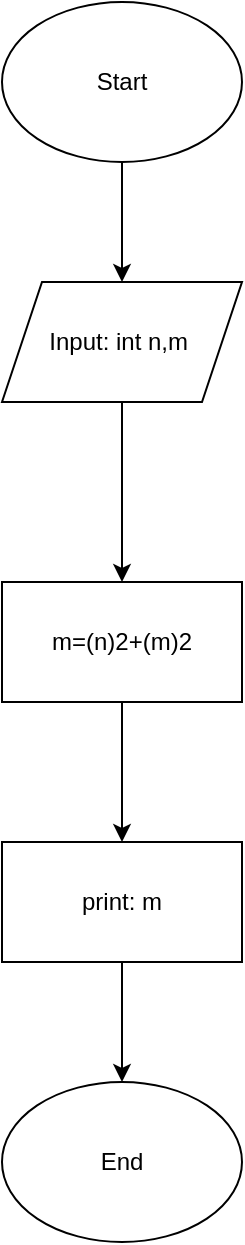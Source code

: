 <mxfile version="22.1.4" type="github">
  <diagram name="Page-1" id="74e2e168-ea6b-b213-b513-2b3c1d86103e">
    <mxGraphModel dx="1363" dy="1741" grid="1" gridSize="10" guides="1" tooltips="1" connect="1" arrows="1" fold="1" page="1" pageScale="1" pageWidth="1100" pageHeight="850" background="none" math="0" shadow="0">
      <root>
        <mxCell id="0" />
        <mxCell id="1" parent="0" />
        <mxCell id="3KSagA3RKoiGqlCT8tXm-11" value="" style="edgeStyle=orthogonalEdgeStyle;rounded=0;orthogonalLoop=1;jettySize=auto;html=1;" edge="1" parent="1" source="3KSagA3RKoiGqlCT8tXm-1" target="3KSagA3RKoiGqlCT8tXm-2">
          <mxGeometry relative="1" as="geometry" />
        </mxCell>
        <mxCell id="3KSagA3RKoiGqlCT8tXm-1" value="Start" style="ellipse;whiteSpace=wrap;html=1;" vertex="1" parent="1">
          <mxGeometry x="480" y="-820" width="120" height="80" as="geometry" />
        </mxCell>
        <mxCell id="3KSagA3RKoiGqlCT8tXm-12" value="" style="edgeStyle=orthogonalEdgeStyle;rounded=0;orthogonalLoop=1;jettySize=auto;html=1;" edge="1" parent="1" source="3KSagA3RKoiGqlCT8tXm-2" target="3KSagA3RKoiGqlCT8tXm-4">
          <mxGeometry relative="1" as="geometry" />
        </mxCell>
        <mxCell id="3KSagA3RKoiGqlCT8tXm-2" value="Input: int n,m&amp;nbsp;" style="shape=parallelogram;perimeter=parallelogramPerimeter;whiteSpace=wrap;html=1;fixedSize=1;" vertex="1" parent="1">
          <mxGeometry x="480" y="-680" width="120" height="60" as="geometry" />
        </mxCell>
        <mxCell id="3KSagA3RKoiGqlCT8tXm-13" value="" style="edgeStyle=orthogonalEdgeStyle;rounded=0;orthogonalLoop=1;jettySize=auto;html=1;" edge="1" parent="1" source="3KSagA3RKoiGqlCT8tXm-4" target="3KSagA3RKoiGqlCT8tXm-5">
          <mxGeometry relative="1" as="geometry" />
        </mxCell>
        <mxCell id="3KSagA3RKoiGqlCT8tXm-4" value="m=(n)2+(m)2" style="rounded=0;whiteSpace=wrap;html=1;" vertex="1" parent="1">
          <mxGeometry x="480" y="-530" width="120" height="60" as="geometry" />
        </mxCell>
        <mxCell id="3KSagA3RKoiGqlCT8tXm-10" value="" style="edgeStyle=orthogonalEdgeStyle;rounded=0;orthogonalLoop=1;jettySize=auto;html=1;" edge="1" parent="1" source="3KSagA3RKoiGqlCT8tXm-5" target="3KSagA3RKoiGqlCT8tXm-6">
          <mxGeometry relative="1" as="geometry" />
        </mxCell>
        <mxCell id="3KSagA3RKoiGqlCT8tXm-5" value="print: m" style="rounded=0;whiteSpace=wrap;html=1;" vertex="1" parent="1">
          <mxGeometry x="480" y="-400" width="120" height="60" as="geometry" />
        </mxCell>
        <mxCell id="3KSagA3RKoiGqlCT8tXm-6" value="End" style="ellipse;whiteSpace=wrap;html=1;" vertex="1" parent="1">
          <mxGeometry x="480" y="-280" width="120" height="80" as="geometry" />
        </mxCell>
      </root>
    </mxGraphModel>
  </diagram>
</mxfile>
